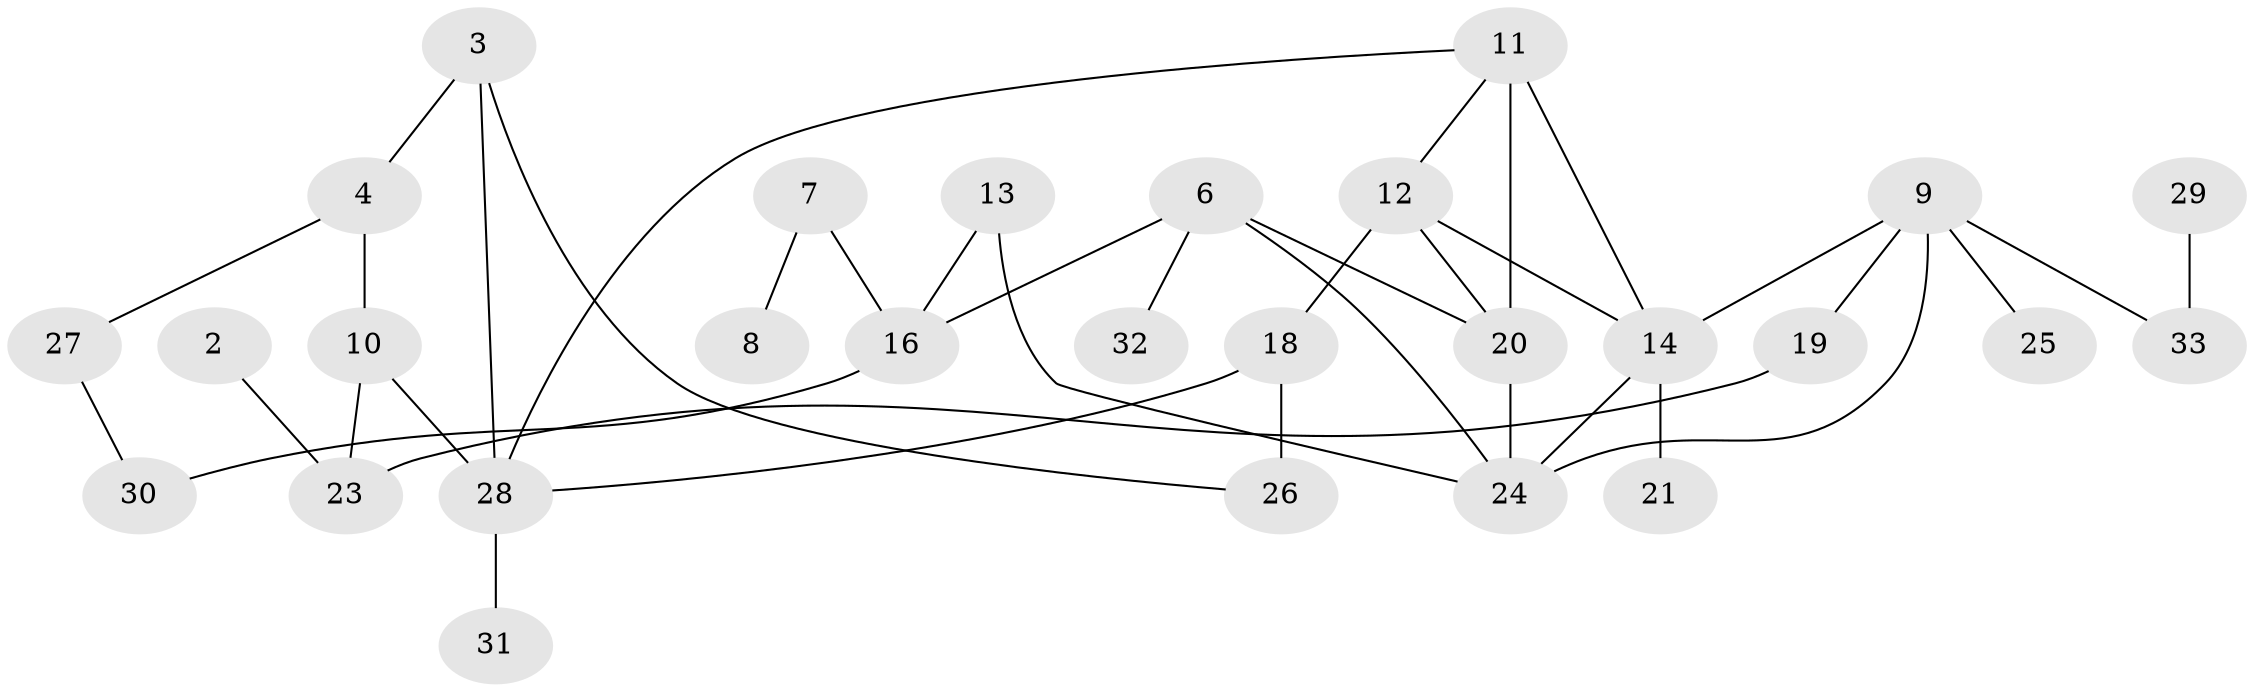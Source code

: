 // original degree distribution, {0: 0.07692307692307693, 2: 0.27692307692307694, 3: 0.2153846153846154, 4: 0.13846153846153847, 1: 0.26153846153846155, 6: 0.015384615384615385, 5: 0.015384615384615385}
// Generated by graph-tools (version 1.1) at 2025/33/03/09/25 02:33:43]
// undirected, 28 vertices, 38 edges
graph export_dot {
graph [start="1"]
  node [color=gray90,style=filled];
  2;
  3;
  4;
  6;
  7;
  8;
  9;
  10;
  11;
  12;
  13;
  14;
  16;
  18;
  19;
  20;
  21;
  23;
  24;
  25;
  26;
  27;
  28;
  29;
  30;
  31;
  32;
  33;
  2 -- 23 [weight=1.0];
  3 -- 4 [weight=1.0];
  3 -- 26 [weight=1.0];
  3 -- 28 [weight=1.0];
  4 -- 10 [weight=1.0];
  4 -- 27 [weight=1.0];
  6 -- 16 [weight=1.0];
  6 -- 20 [weight=1.0];
  6 -- 24 [weight=1.0];
  6 -- 32 [weight=1.0];
  7 -- 8 [weight=1.0];
  7 -- 16 [weight=1.0];
  9 -- 14 [weight=1.0];
  9 -- 19 [weight=1.0];
  9 -- 24 [weight=1.0];
  9 -- 25 [weight=1.0];
  9 -- 33 [weight=1.0];
  10 -- 23 [weight=1.0];
  10 -- 28 [weight=2.0];
  11 -- 12 [weight=1.0];
  11 -- 14 [weight=1.0];
  11 -- 20 [weight=3.0];
  11 -- 28 [weight=1.0];
  12 -- 14 [weight=1.0];
  12 -- 18 [weight=1.0];
  12 -- 20 [weight=1.0];
  13 -- 16 [weight=1.0];
  13 -- 24 [weight=1.0];
  14 -- 21 [weight=1.0];
  14 -- 24 [weight=1.0];
  16 -- 30 [weight=1.0];
  18 -- 26 [weight=2.0];
  18 -- 28 [weight=1.0];
  19 -- 23 [weight=1.0];
  20 -- 24 [weight=1.0];
  27 -- 30 [weight=1.0];
  28 -- 31 [weight=1.0];
  29 -- 33 [weight=1.0];
}
